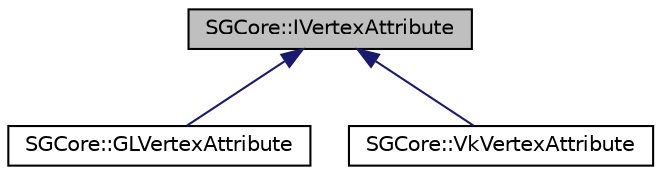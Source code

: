 digraph "SGCore::IVertexAttribute"
{
 // LATEX_PDF_SIZE
  edge [fontname="Helvetica",fontsize="10",labelfontname="Helvetica",labelfontsize="10"];
  node [fontname="Helvetica",fontsize="10",shape=record];
  Node1 [label="SGCore::IVertexAttribute",height=0.2,width=0.4,color="black", fillcolor="grey75", style="filled", fontcolor="black",tooltip=" "];
  Node1 -> Node2 [dir="back",color="midnightblue",fontsize="10",style="solid",fontname="Helvetica"];
  Node2 [label="SGCore::GLVertexAttribute",height=0.2,width=0.4,color="black", fillcolor="white", style="filled",URL="$structSGCore_1_1GLVertexAttribute.html",tooltip=" "];
  Node1 -> Node3 [dir="back",color="midnightblue",fontsize="10",style="solid",fontname="Helvetica"];
  Node3 [label="SGCore::VkVertexAttribute",height=0.2,width=0.4,color="black", fillcolor="white", style="filled",URL="$classSGCore_1_1VkVertexAttribute.html",tooltip=" "];
}
